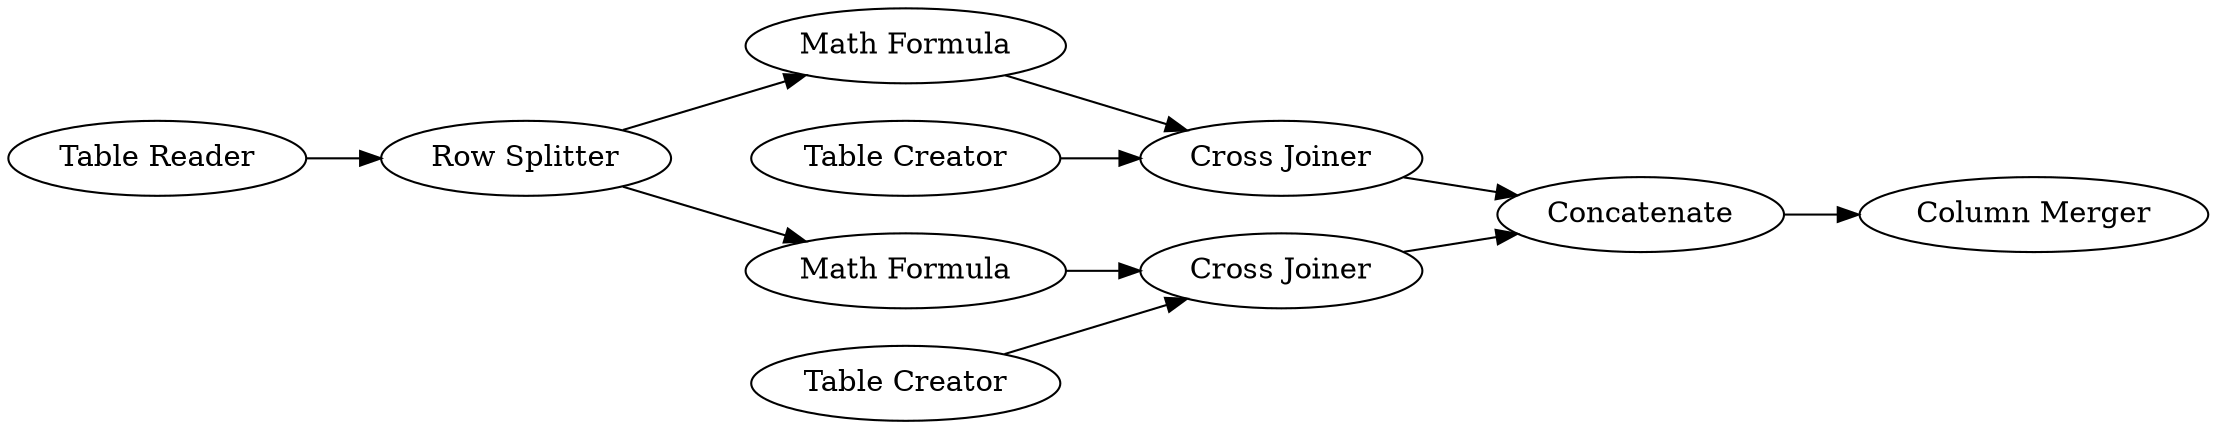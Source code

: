 digraph {
	1 [label="Table Reader"]
	2 [label="Row Splitter"]
	3 [label="Math Formula"]
	4 [label="Table Creator"]
	5 [label="Cross Joiner"]
	6 [label="Math Formula"]
	7 [label="Table Creator"]
	8 [label="Cross Joiner"]
	9 [label=Concatenate]
	10 [label="Column Merger"]
	1 -> 2
	2 -> 3
	2 -> 6
	3 -> 5
	4 -> 5
	5 -> 9
	6 -> 8
	7 -> 8
	8 -> 9
	9 -> 10
	rankdir=LR
}
